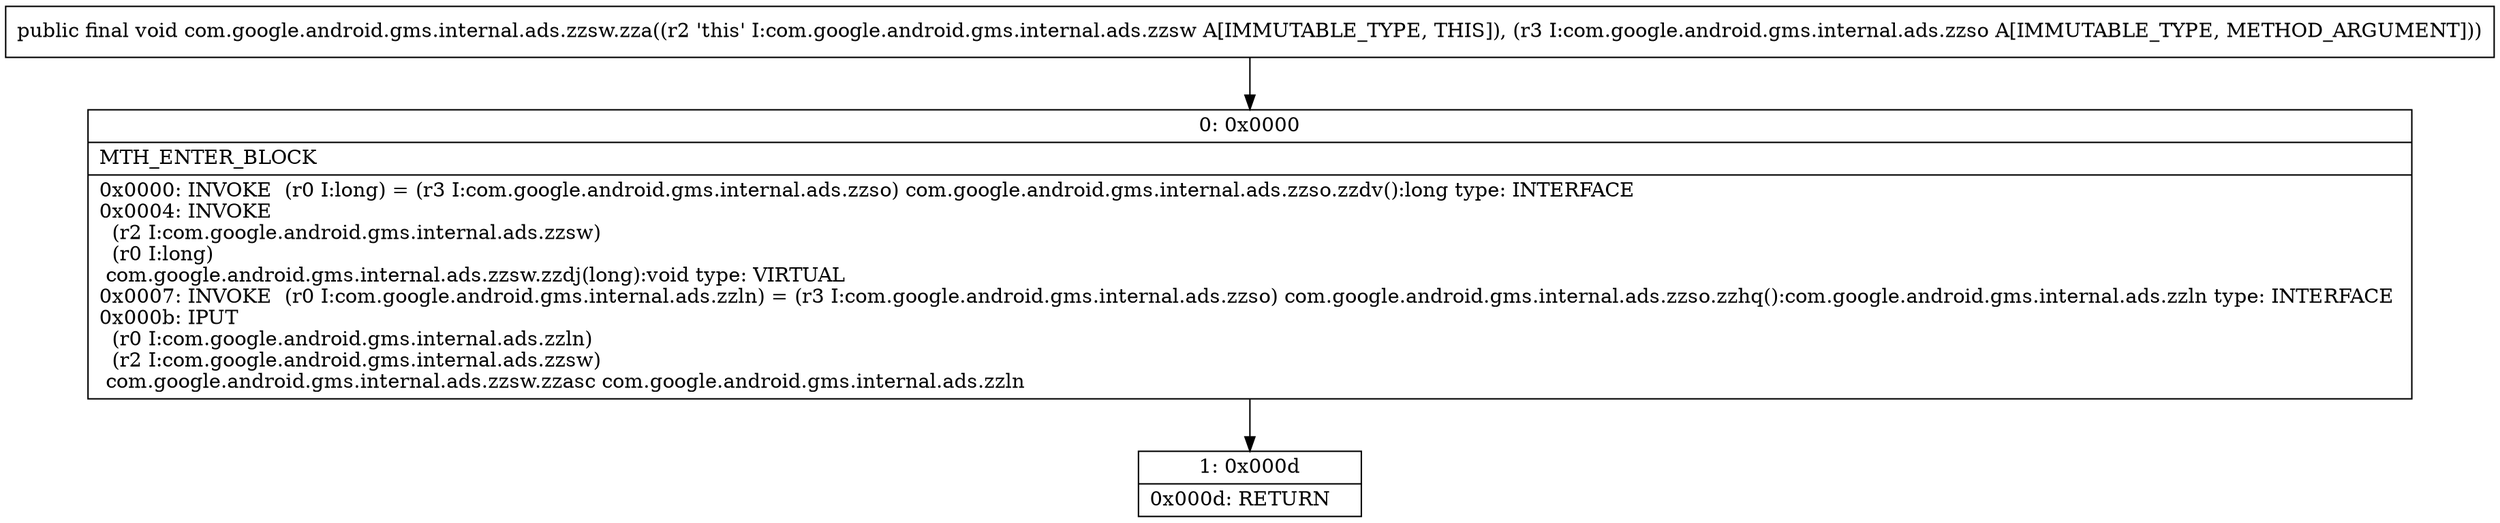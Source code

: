 digraph "CFG forcom.google.android.gms.internal.ads.zzsw.zza(Lcom\/google\/android\/gms\/internal\/ads\/zzso;)V" {
Node_0 [shape=record,label="{0\:\ 0x0000|MTH_ENTER_BLOCK\l|0x0000: INVOKE  (r0 I:long) = (r3 I:com.google.android.gms.internal.ads.zzso) com.google.android.gms.internal.ads.zzso.zzdv():long type: INTERFACE \l0x0004: INVOKE  \l  (r2 I:com.google.android.gms.internal.ads.zzsw)\l  (r0 I:long)\l com.google.android.gms.internal.ads.zzsw.zzdj(long):void type: VIRTUAL \l0x0007: INVOKE  (r0 I:com.google.android.gms.internal.ads.zzln) = (r3 I:com.google.android.gms.internal.ads.zzso) com.google.android.gms.internal.ads.zzso.zzhq():com.google.android.gms.internal.ads.zzln type: INTERFACE \l0x000b: IPUT  \l  (r0 I:com.google.android.gms.internal.ads.zzln)\l  (r2 I:com.google.android.gms.internal.ads.zzsw)\l com.google.android.gms.internal.ads.zzsw.zzasc com.google.android.gms.internal.ads.zzln \l}"];
Node_1 [shape=record,label="{1\:\ 0x000d|0x000d: RETURN   \l}"];
MethodNode[shape=record,label="{public final void com.google.android.gms.internal.ads.zzsw.zza((r2 'this' I:com.google.android.gms.internal.ads.zzsw A[IMMUTABLE_TYPE, THIS]), (r3 I:com.google.android.gms.internal.ads.zzso A[IMMUTABLE_TYPE, METHOD_ARGUMENT])) }"];
MethodNode -> Node_0;
Node_0 -> Node_1;
}

